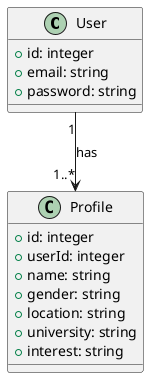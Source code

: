 @startuml

class User {
    + id: integer
    + email: string
    + password: string
}

class Profile {
    + id: integer
    + userId: integer
    + name: string
    + gender: string
    + location: string
    + university: string
    + interest: string
}

User "1" --> "1..*" Profile : has

@enduml

